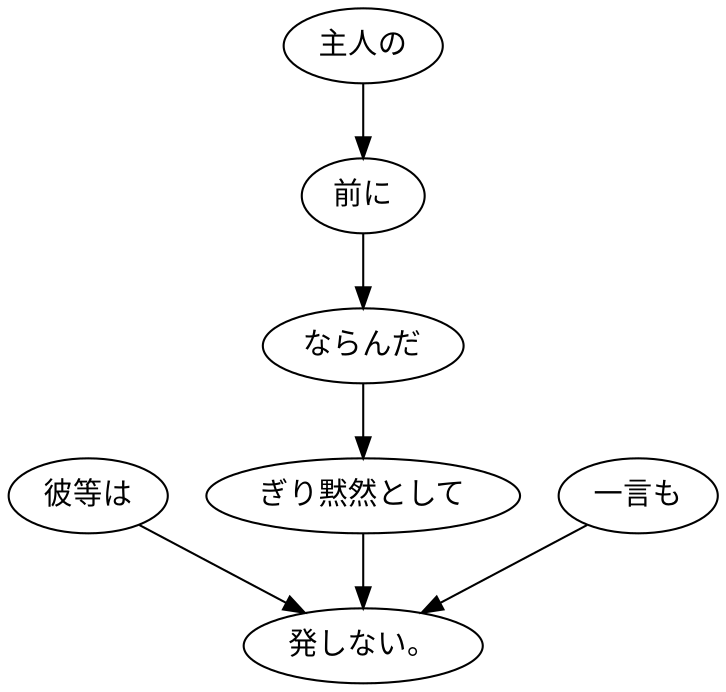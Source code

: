 digraph graph5133 {
	node0 [label="彼等は"];
	node1 [label="主人の"];
	node2 [label="前に"];
	node3 [label="ならんだ"];
	node4 [label="ぎり黙然として"];
	node5 [label="一言も"];
	node6 [label="発しない。"];
	node0 -> node6;
	node1 -> node2;
	node2 -> node3;
	node3 -> node4;
	node4 -> node6;
	node5 -> node6;
}
